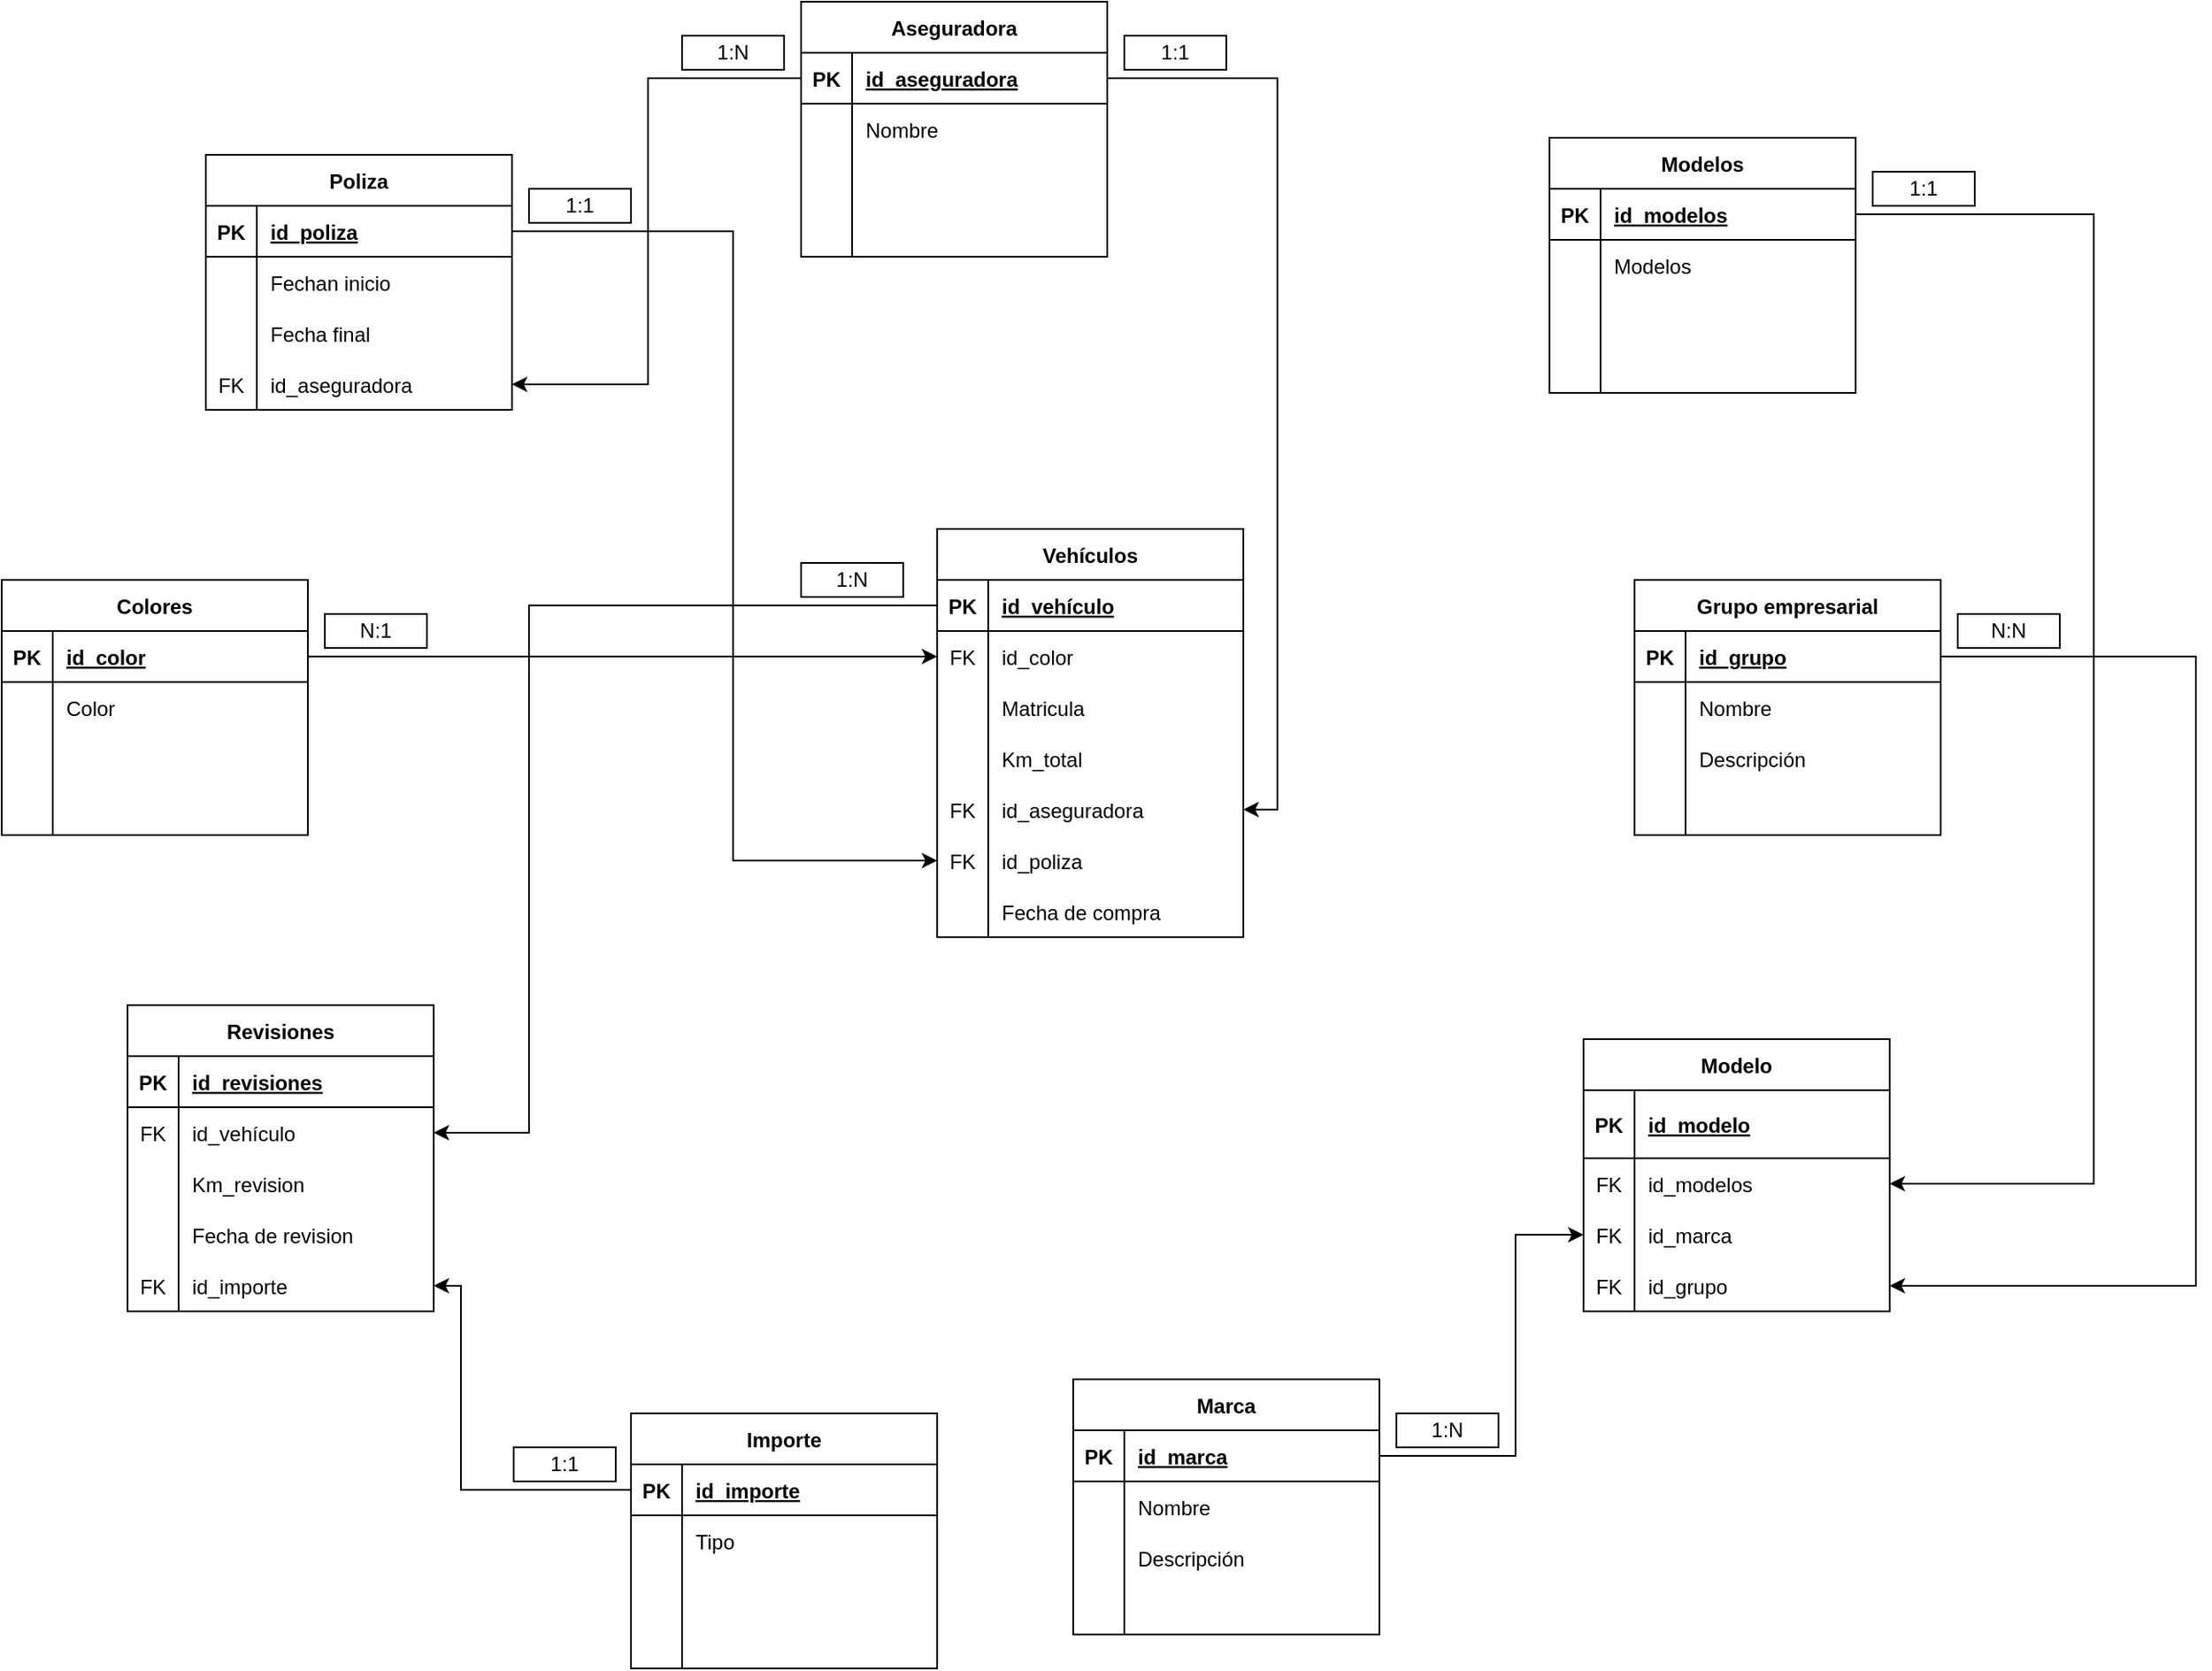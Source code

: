 <mxfile version="20.6.2" type="device"><diagram id="pvFM6loyVYQf36XHJkou" name="Page-1"><mxGraphModel dx="1043" dy="581" grid="1" gridSize="10" guides="1" tooltips="1" connect="1" arrows="1" fold="1" page="1" pageScale="1" pageWidth="827" pageHeight="1169" math="0" shadow="0"><root><mxCell id="0"/><mxCell id="1" parent="0"/><mxCell id="G6dSQcJ34hWbEvTVrX1_-17" value="Colores" style="shape=table;startSize=30;container=1;collapsible=1;childLayout=tableLayout;fixedRows=1;rowLines=0;fontStyle=1;align=center;resizeLast=1;swimlaneFillColor=none;fillColor=#FFFFFF;fillStyle=auto;" vertex="1" parent="1"><mxGeometry x="250" y="400" width="180" height="150" as="geometry"/></mxCell><mxCell id="G6dSQcJ34hWbEvTVrX1_-18" value="" style="shape=tableRow;horizontal=0;startSize=0;swimlaneHead=0;swimlaneBody=0;fillColor=none;collapsible=0;dropTarget=0;points=[[0,0.5],[1,0.5]];portConstraint=eastwest;top=0;left=0;right=0;bottom=1;" vertex="1" parent="G6dSQcJ34hWbEvTVrX1_-17"><mxGeometry y="30" width="180" height="30" as="geometry"/></mxCell><mxCell id="G6dSQcJ34hWbEvTVrX1_-19" value="PK" style="shape=partialRectangle;connectable=0;fillColor=none;top=0;left=0;bottom=0;right=0;fontStyle=1;overflow=hidden;dashed=1;" vertex="1" parent="G6dSQcJ34hWbEvTVrX1_-18"><mxGeometry width="30" height="30" as="geometry"><mxRectangle width="30" height="30" as="alternateBounds"/></mxGeometry></mxCell><mxCell id="G6dSQcJ34hWbEvTVrX1_-20" value="id_color" style="shape=partialRectangle;connectable=0;fillColor=none;top=0;left=0;bottom=0;right=0;align=left;spacingLeft=6;fontStyle=5;overflow=hidden;" vertex="1" parent="G6dSQcJ34hWbEvTVrX1_-18"><mxGeometry x="30" width="150" height="30" as="geometry"><mxRectangle width="150" height="30" as="alternateBounds"/></mxGeometry></mxCell><mxCell id="G6dSQcJ34hWbEvTVrX1_-21" value="" style="shape=tableRow;horizontal=0;startSize=0;swimlaneHead=0;swimlaneBody=0;fillColor=none;collapsible=0;dropTarget=0;points=[[0,0.5],[1,0.5]];portConstraint=eastwest;top=0;left=0;right=0;bottom=0;dashed=1;" vertex="1" parent="G6dSQcJ34hWbEvTVrX1_-17"><mxGeometry y="60" width="180" height="30" as="geometry"/></mxCell><mxCell id="G6dSQcJ34hWbEvTVrX1_-22" value="" style="shape=partialRectangle;connectable=0;fillColor=none;top=0;left=0;bottom=0;right=0;editable=1;overflow=hidden;dashed=1;" vertex="1" parent="G6dSQcJ34hWbEvTVrX1_-21"><mxGeometry width="30" height="30" as="geometry"><mxRectangle width="30" height="30" as="alternateBounds"/></mxGeometry></mxCell><mxCell id="G6dSQcJ34hWbEvTVrX1_-23" value="Color" style="shape=partialRectangle;connectable=0;fillColor=none;top=0;left=0;bottom=0;right=0;align=left;spacingLeft=6;overflow=hidden;" vertex="1" parent="G6dSQcJ34hWbEvTVrX1_-21"><mxGeometry x="30" width="150" height="30" as="geometry"><mxRectangle width="150" height="30" as="alternateBounds"/></mxGeometry></mxCell><mxCell id="G6dSQcJ34hWbEvTVrX1_-24" value="" style="shape=tableRow;horizontal=0;startSize=0;swimlaneHead=0;swimlaneBody=0;fillColor=none;collapsible=0;dropTarget=0;points=[[0,0.5],[1,0.5]];portConstraint=eastwest;top=0;left=0;right=0;bottom=0;dashed=1;" vertex="1" parent="G6dSQcJ34hWbEvTVrX1_-17"><mxGeometry y="90" width="180" height="30" as="geometry"/></mxCell><mxCell id="G6dSQcJ34hWbEvTVrX1_-25" value="" style="shape=partialRectangle;connectable=0;fillColor=none;top=0;left=0;bottom=0;right=0;editable=1;overflow=hidden;dashed=1;" vertex="1" parent="G6dSQcJ34hWbEvTVrX1_-24"><mxGeometry width="30" height="30" as="geometry"><mxRectangle width="30" height="30" as="alternateBounds"/></mxGeometry></mxCell><mxCell id="G6dSQcJ34hWbEvTVrX1_-26" value="" style="shape=partialRectangle;connectable=0;fillColor=none;top=0;left=0;bottom=0;right=0;align=left;spacingLeft=6;overflow=hidden;dashed=1;" vertex="1" parent="G6dSQcJ34hWbEvTVrX1_-24"><mxGeometry x="30" width="150" height="30" as="geometry"><mxRectangle width="150" height="30" as="alternateBounds"/></mxGeometry></mxCell><mxCell id="G6dSQcJ34hWbEvTVrX1_-27" value="" style="shape=tableRow;horizontal=0;startSize=0;swimlaneHead=0;swimlaneBody=0;fillColor=none;collapsible=0;dropTarget=0;points=[[0,0.5],[1,0.5]];portConstraint=eastwest;top=0;left=0;right=0;bottom=0;dashed=1;" vertex="1" parent="G6dSQcJ34hWbEvTVrX1_-17"><mxGeometry y="120" width="180" height="30" as="geometry"/></mxCell><mxCell id="G6dSQcJ34hWbEvTVrX1_-28" value="" style="shape=partialRectangle;connectable=0;fillColor=none;top=0;left=0;bottom=0;right=0;editable=1;overflow=hidden;dashed=1;" vertex="1" parent="G6dSQcJ34hWbEvTVrX1_-27"><mxGeometry width="30" height="30" as="geometry"><mxRectangle width="30" height="30" as="alternateBounds"/></mxGeometry></mxCell><mxCell id="G6dSQcJ34hWbEvTVrX1_-29" value="" style="shape=partialRectangle;connectable=0;fillColor=none;top=0;left=0;bottom=0;right=0;align=left;spacingLeft=6;overflow=hidden;dashed=1;" vertex="1" parent="G6dSQcJ34hWbEvTVrX1_-27"><mxGeometry x="30" width="150" height="30" as="geometry"><mxRectangle width="150" height="30" as="alternateBounds"/></mxGeometry></mxCell><mxCell id="G6dSQcJ34hWbEvTVrX1_-30" value="Aseguradora" style="shape=table;startSize=30;container=1;collapsible=1;childLayout=tableLayout;fixedRows=1;rowLines=0;fontStyle=1;align=center;resizeLast=1;swimlaneFillColor=none;fillColor=#FFFFFF;fillStyle=auto;" vertex="1" parent="1"><mxGeometry x="720" y="60" width="180" height="150" as="geometry"/></mxCell><mxCell id="G6dSQcJ34hWbEvTVrX1_-31" value="" style="shape=tableRow;horizontal=0;startSize=0;swimlaneHead=0;swimlaneBody=0;fillColor=none;collapsible=0;dropTarget=0;points=[[0,0.5],[1,0.5]];portConstraint=eastwest;top=0;left=0;right=0;bottom=1;" vertex="1" parent="G6dSQcJ34hWbEvTVrX1_-30"><mxGeometry y="30" width="180" height="30" as="geometry"/></mxCell><mxCell id="G6dSQcJ34hWbEvTVrX1_-32" value="PK" style="shape=partialRectangle;connectable=0;fillColor=none;top=0;left=0;bottom=0;right=0;fontStyle=1;overflow=hidden;dashed=1;" vertex="1" parent="G6dSQcJ34hWbEvTVrX1_-31"><mxGeometry width="30" height="30" as="geometry"><mxRectangle width="30" height="30" as="alternateBounds"/></mxGeometry></mxCell><mxCell id="G6dSQcJ34hWbEvTVrX1_-33" value="id_aseguradora" style="shape=partialRectangle;connectable=0;fillColor=none;top=0;left=0;bottom=0;right=0;align=left;spacingLeft=6;fontStyle=5;overflow=hidden;" vertex="1" parent="G6dSQcJ34hWbEvTVrX1_-31"><mxGeometry x="30" width="150" height="30" as="geometry"><mxRectangle width="150" height="30" as="alternateBounds"/></mxGeometry></mxCell><mxCell id="G6dSQcJ34hWbEvTVrX1_-34" value="" style="shape=tableRow;horizontal=0;startSize=0;swimlaneHead=0;swimlaneBody=0;fillColor=none;collapsible=0;dropTarget=0;points=[[0,0.5],[1,0.5]];portConstraint=eastwest;top=0;left=0;right=0;bottom=0;dashed=1;" vertex="1" parent="G6dSQcJ34hWbEvTVrX1_-30"><mxGeometry y="60" width="180" height="30" as="geometry"/></mxCell><mxCell id="G6dSQcJ34hWbEvTVrX1_-35" value="" style="shape=partialRectangle;connectable=0;fillColor=none;top=0;left=0;bottom=0;right=0;editable=1;overflow=hidden;dashed=1;" vertex="1" parent="G6dSQcJ34hWbEvTVrX1_-34"><mxGeometry width="30" height="30" as="geometry"><mxRectangle width="30" height="30" as="alternateBounds"/></mxGeometry></mxCell><mxCell id="G6dSQcJ34hWbEvTVrX1_-36" value="Nombre" style="shape=partialRectangle;connectable=0;fillColor=none;top=0;left=0;bottom=0;right=0;align=left;spacingLeft=6;overflow=hidden;" vertex="1" parent="G6dSQcJ34hWbEvTVrX1_-34"><mxGeometry x="30" width="150" height="30" as="geometry"><mxRectangle width="150" height="30" as="alternateBounds"/></mxGeometry></mxCell><mxCell id="G6dSQcJ34hWbEvTVrX1_-37" value="" style="shape=tableRow;horizontal=0;startSize=0;swimlaneHead=0;swimlaneBody=0;fillColor=none;collapsible=0;dropTarget=0;points=[[0,0.5],[1,0.5]];portConstraint=eastwest;top=0;left=0;right=0;bottom=0;dashed=1;" vertex="1" parent="G6dSQcJ34hWbEvTVrX1_-30"><mxGeometry y="90" width="180" height="30" as="geometry"/></mxCell><mxCell id="G6dSQcJ34hWbEvTVrX1_-38" value="" style="shape=partialRectangle;connectable=0;fillColor=none;top=0;left=0;bottom=0;right=0;editable=1;overflow=hidden;dashed=1;" vertex="1" parent="G6dSQcJ34hWbEvTVrX1_-37"><mxGeometry width="30" height="30" as="geometry"><mxRectangle width="30" height="30" as="alternateBounds"/></mxGeometry></mxCell><mxCell id="G6dSQcJ34hWbEvTVrX1_-39" value="" style="shape=partialRectangle;connectable=0;fillColor=none;top=0;left=0;bottom=0;right=0;align=left;spacingLeft=6;overflow=hidden;dashed=1;" vertex="1" parent="G6dSQcJ34hWbEvTVrX1_-37"><mxGeometry x="30" width="150" height="30" as="geometry"><mxRectangle width="150" height="30" as="alternateBounds"/></mxGeometry></mxCell><mxCell id="G6dSQcJ34hWbEvTVrX1_-40" value="" style="shape=tableRow;horizontal=0;startSize=0;swimlaneHead=0;swimlaneBody=0;fillColor=none;collapsible=0;dropTarget=0;points=[[0,0.5],[1,0.5]];portConstraint=eastwest;top=0;left=0;right=0;bottom=0;dashed=1;" vertex="1" parent="G6dSQcJ34hWbEvTVrX1_-30"><mxGeometry y="120" width="180" height="30" as="geometry"/></mxCell><mxCell id="G6dSQcJ34hWbEvTVrX1_-41" value="" style="shape=partialRectangle;connectable=0;fillColor=none;top=0;left=0;bottom=0;right=0;editable=1;overflow=hidden;dashed=1;" vertex="1" parent="G6dSQcJ34hWbEvTVrX1_-40"><mxGeometry width="30" height="30" as="geometry"><mxRectangle width="30" height="30" as="alternateBounds"/></mxGeometry></mxCell><mxCell id="G6dSQcJ34hWbEvTVrX1_-42" value="" style="shape=partialRectangle;connectable=0;fillColor=none;top=0;left=0;bottom=0;right=0;align=left;spacingLeft=6;overflow=hidden;dashed=1;" vertex="1" parent="G6dSQcJ34hWbEvTVrX1_-40"><mxGeometry x="30" width="150" height="30" as="geometry"><mxRectangle width="150" height="30" as="alternateBounds"/></mxGeometry></mxCell><mxCell id="G6dSQcJ34hWbEvTVrX1_-43" value="Modelos" style="shape=table;startSize=30;container=1;collapsible=1;childLayout=tableLayout;fixedRows=1;rowLines=0;fontStyle=1;align=center;resizeLast=1;swimlaneFillColor=none;fillColor=#FFFFFF;fillStyle=auto;" vertex="1" parent="1"><mxGeometry x="1160" y="140" width="180" height="150" as="geometry"/></mxCell><mxCell id="G6dSQcJ34hWbEvTVrX1_-44" value="" style="shape=tableRow;horizontal=0;startSize=0;swimlaneHead=0;swimlaneBody=0;fillColor=none;collapsible=0;dropTarget=0;points=[[0,0.5],[1,0.5]];portConstraint=eastwest;top=0;left=0;right=0;bottom=1;" vertex="1" parent="G6dSQcJ34hWbEvTVrX1_-43"><mxGeometry y="30" width="180" height="30" as="geometry"/></mxCell><mxCell id="G6dSQcJ34hWbEvTVrX1_-45" value="PK" style="shape=partialRectangle;connectable=0;fillColor=none;top=0;left=0;bottom=0;right=0;fontStyle=1;overflow=hidden;dashed=1;" vertex="1" parent="G6dSQcJ34hWbEvTVrX1_-44"><mxGeometry width="30" height="30" as="geometry"><mxRectangle width="30" height="30" as="alternateBounds"/></mxGeometry></mxCell><mxCell id="G6dSQcJ34hWbEvTVrX1_-46" value="id_modelos" style="shape=partialRectangle;connectable=0;fillColor=none;top=0;left=0;bottom=0;right=0;align=left;spacingLeft=6;fontStyle=5;overflow=hidden;" vertex="1" parent="G6dSQcJ34hWbEvTVrX1_-44"><mxGeometry x="30" width="150" height="30" as="geometry"><mxRectangle width="150" height="30" as="alternateBounds"/></mxGeometry></mxCell><mxCell id="G6dSQcJ34hWbEvTVrX1_-47" value="" style="shape=tableRow;horizontal=0;startSize=0;swimlaneHead=0;swimlaneBody=0;fillColor=none;collapsible=0;dropTarget=0;points=[[0,0.5],[1,0.5]];portConstraint=eastwest;top=0;left=0;right=0;bottom=0;dashed=1;" vertex="1" parent="G6dSQcJ34hWbEvTVrX1_-43"><mxGeometry y="60" width="180" height="30" as="geometry"/></mxCell><mxCell id="G6dSQcJ34hWbEvTVrX1_-48" value="" style="shape=partialRectangle;connectable=0;fillColor=none;top=0;left=0;bottom=0;right=0;editable=1;overflow=hidden;dashed=1;" vertex="1" parent="G6dSQcJ34hWbEvTVrX1_-47"><mxGeometry width="30" height="30" as="geometry"><mxRectangle width="30" height="30" as="alternateBounds"/></mxGeometry></mxCell><mxCell id="G6dSQcJ34hWbEvTVrX1_-49" value="Modelos" style="shape=partialRectangle;connectable=0;fillColor=none;top=0;left=0;bottom=0;right=0;align=left;spacingLeft=6;overflow=hidden;" vertex="1" parent="G6dSQcJ34hWbEvTVrX1_-47"><mxGeometry x="30" width="150" height="30" as="geometry"><mxRectangle width="150" height="30" as="alternateBounds"/></mxGeometry></mxCell><mxCell id="G6dSQcJ34hWbEvTVrX1_-50" value="" style="shape=tableRow;horizontal=0;startSize=0;swimlaneHead=0;swimlaneBody=0;fillColor=none;collapsible=0;dropTarget=0;points=[[0,0.5],[1,0.5]];portConstraint=eastwest;top=0;left=0;right=0;bottom=0;dashed=1;" vertex="1" parent="G6dSQcJ34hWbEvTVrX1_-43"><mxGeometry y="90" width="180" height="30" as="geometry"/></mxCell><mxCell id="G6dSQcJ34hWbEvTVrX1_-51" value="" style="shape=partialRectangle;connectable=0;fillColor=none;top=0;left=0;bottom=0;right=0;editable=1;overflow=hidden;dashed=1;" vertex="1" parent="G6dSQcJ34hWbEvTVrX1_-50"><mxGeometry width="30" height="30" as="geometry"><mxRectangle width="30" height="30" as="alternateBounds"/></mxGeometry></mxCell><mxCell id="G6dSQcJ34hWbEvTVrX1_-52" value="" style="shape=partialRectangle;connectable=0;fillColor=none;top=0;left=0;bottom=0;right=0;align=left;spacingLeft=6;overflow=hidden;dashed=1;" vertex="1" parent="G6dSQcJ34hWbEvTVrX1_-50"><mxGeometry x="30" width="150" height="30" as="geometry"><mxRectangle width="150" height="30" as="alternateBounds"/></mxGeometry></mxCell><mxCell id="G6dSQcJ34hWbEvTVrX1_-53" value="" style="shape=tableRow;horizontal=0;startSize=0;swimlaneHead=0;swimlaneBody=0;fillColor=none;collapsible=0;dropTarget=0;points=[[0,0.5],[1,0.5]];portConstraint=eastwest;top=0;left=0;right=0;bottom=0;dashed=1;" vertex="1" parent="G6dSQcJ34hWbEvTVrX1_-43"><mxGeometry y="120" width="180" height="30" as="geometry"/></mxCell><mxCell id="G6dSQcJ34hWbEvTVrX1_-54" value="" style="shape=partialRectangle;connectable=0;fillColor=none;top=0;left=0;bottom=0;right=0;editable=1;overflow=hidden;dashed=1;" vertex="1" parent="G6dSQcJ34hWbEvTVrX1_-53"><mxGeometry width="30" height="30" as="geometry"><mxRectangle width="30" height="30" as="alternateBounds"/></mxGeometry></mxCell><mxCell id="G6dSQcJ34hWbEvTVrX1_-55" value="" style="shape=partialRectangle;connectable=0;fillColor=none;top=0;left=0;bottom=0;right=0;align=left;spacingLeft=6;overflow=hidden;dashed=1;" vertex="1" parent="G6dSQcJ34hWbEvTVrX1_-53"><mxGeometry x="30" width="150" height="30" as="geometry"><mxRectangle width="150" height="30" as="alternateBounds"/></mxGeometry></mxCell><mxCell id="G6dSQcJ34hWbEvTVrX1_-56" value="Grupo empresarial" style="shape=table;startSize=30;container=1;collapsible=1;childLayout=tableLayout;fixedRows=1;rowLines=0;fontStyle=1;align=center;resizeLast=1;swimlaneFillColor=none;fillColor=#FFFFFF;fillStyle=auto;" vertex="1" parent="1"><mxGeometry x="1210" y="400" width="180" height="150" as="geometry"/></mxCell><mxCell id="G6dSQcJ34hWbEvTVrX1_-57" value="" style="shape=tableRow;horizontal=0;startSize=0;swimlaneHead=0;swimlaneBody=0;fillColor=none;collapsible=0;dropTarget=0;points=[[0,0.5],[1,0.5]];portConstraint=eastwest;top=0;left=0;right=0;bottom=1;" vertex="1" parent="G6dSQcJ34hWbEvTVrX1_-56"><mxGeometry y="30" width="180" height="30" as="geometry"/></mxCell><mxCell id="G6dSQcJ34hWbEvTVrX1_-58" value="PK" style="shape=partialRectangle;connectable=0;fillColor=none;top=0;left=0;bottom=0;right=0;fontStyle=1;overflow=hidden;dashed=1;" vertex="1" parent="G6dSQcJ34hWbEvTVrX1_-57"><mxGeometry width="30" height="30" as="geometry"><mxRectangle width="30" height="30" as="alternateBounds"/></mxGeometry></mxCell><mxCell id="G6dSQcJ34hWbEvTVrX1_-59" value="id_grupo" style="shape=partialRectangle;connectable=0;fillColor=none;top=0;left=0;bottom=0;right=0;align=left;spacingLeft=6;fontStyle=5;overflow=hidden;" vertex="1" parent="G6dSQcJ34hWbEvTVrX1_-57"><mxGeometry x="30" width="150" height="30" as="geometry"><mxRectangle width="150" height="30" as="alternateBounds"/></mxGeometry></mxCell><mxCell id="G6dSQcJ34hWbEvTVrX1_-60" value="" style="shape=tableRow;horizontal=0;startSize=0;swimlaneHead=0;swimlaneBody=0;fillColor=none;collapsible=0;dropTarget=0;points=[[0,0.5],[1,0.5]];portConstraint=eastwest;top=0;left=0;right=0;bottom=0;dashed=1;" vertex="1" parent="G6dSQcJ34hWbEvTVrX1_-56"><mxGeometry y="60" width="180" height="30" as="geometry"/></mxCell><mxCell id="G6dSQcJ34hWbEvTVrX1_-61" value="" style="shape=partialRectangle;connectable=0;fillColor=none;top=0;left=0;bottom=0;right=0;editable=1;overflow=hidden;dashed=1;" vertex="1" parent="G6dSQcJ34hWbEvTVrX1_-60"><mxGeometry width="30" height="30" as="geometry"><mxRectangle width="30" height="30" as="alternateBounds"/></mxGeometry></mxCell><mxCell id="G6dSQcJ34hWbEvTVrX1_-62" value="Nombre" style="shape=partialRectangle;connectable=0;fillColor=none;top=0;left=0;bottom=0;right=0;align=left;spacingLeft=6;overflow=hidden;" vertex="1" parent="G6dSQcJ34hWbEvTVrX1_-60"><mxGeometry x="30" width="150" height="30" as="geometry"><mxRectangle width="150" height="30" as="alternateBounds"/></mxGeometry></mxCell><mxCell id="G6dSQcJ34hWbEvTVrX1_-63" value="" style="shape=tableRow;horizontal=0;startSize=0;swimlaneHead=0;swimlaneBody=0;fillColor=none;collapsible=0;dropTarget=0;points=[[0,0.5],[1,0.5]];portConstraint=eastwest;top=0;left=0;right=0;bottom=0;dashed=1;" vertex="1" parent="G6dSQcJ34hWbEvTVrX1_-56"><mxGeometry y="90" width="180" height="30" as="geometry"/></mxCell><mxCell id="G6dSQcJ34hWbEvTVrX1_-64" value="" style="shape=partialRectangle;connectable=0;fillColor=none;top=0;left=0;bottom=0;right=0;editable=1;overflow=hidden;dashed=1;" vertex="1" parent="G6dSQcJ34hWbEvTVrX1_-63"><mxGeometry width="30" height="30" as="geometry"><mxRectangle width="30" height="30" as="alternateBounds"/></mxGeometry></mxCell><mxCell id="G6dSQcJ34hWbEvTVrX1_-65" value="Descripción" style="shape=partialRectangle;connectable=0;fillColor=none;top=0;left=0;bottom=0;right=0;align=left;spacingLeft=6;overflow=hidden;dashed=1;" vertex="1" parent="G6dSQcJ34hWbEvTVrX1_-63"><mxGeometry x="30" width="150" height="30" as="geometry"><mxRectangle width="150" height="30" as="alternateBounds"/></mxGeometry></mxCell><mxCell id="G6dSQcJ34hWbEvTVrX1_-66" value="" style="shape=tableRow;horizontal=0;startSize=0;swimlaneHead=0;swimlaneBody=0;fillColor=none;collapsible=0;dropTarget=0;points=[[0,0.5],[1,0.5]];portConstraint=eastwest;top=0;left=0;right=0;bottom=0;dashed=1;" vertex="1" parent="G6dSQcJ34hWbEvTVrX1_-56"><mxGeometry y="120" width="180" height="30" as="geometry"/></mxCell><mxCell id="G6dSQcJ34hWbEvTVrX1_-67" value="" style="shape=partialRectangle;connectable=0;fillColor=none;top=0;left=0;bottom=0;right=0;editable=1;overflow=hidden;dashed=1;" vertex="1" parent="G6dSQcJ34hWbEvTVrX1_-66"><mxGeometry width="30" height="30" as="geometry"><mxRectangle width="30" height="30" as="alternateBounds"/></mxGeometry></mxCell><mxCell id="G6dSQcJ34hWbEvTVrX1_-68" value="" style="shape=partialRectangle;connectable=0;fillColor=none;top=0;left=0;bottom=0;right=0;align=left;spacingLeft=6;overflow=hidden;dashed=1;" vertex="1" parent="G6dSQcJ34hWbEvTVrX1_-66"><mxGeometry x="30" width="150" height="30" as="geometry"><mxRectangle width="150" height="30" as="alternateBounds"/></mxGeometry></mxCell><mxCell id="G6dSQcJ34hWbEvTVrX1_-72" value="Marca" style="shape=table;startSize=30;container=1;collapsible=1;childLayout=tableLayout;fixedRows=1;rowLines=0;fontStyle=1;align=center;resizeLast=1;swimlaneFillColor=none;fillColor=#FFFFFF;fillStyle=auto;" vertex="1" parent="1"><mxGeometry x="880" y="870" width="180" height="150" as="geometry"/></mxCell><mxCell id="G6dSQcJ34hWbEvTVrX1_-73" value="" style="shape=tableRow;horizontal=0;startSize=0;swimlaneHead=0;swimlaneBody=0;fillColor=none;collapsible=0;dropTarget=0;points=[[0,0.5],[1,0.5]];portConstraint=eastwest;top=0;left=0;right=0;bottom=1;" vertex="1" parent="G6dSQcJ34hWbEvTVrX1_-72"><mxGeometry y="30" width="180" height="30" as="geometry"/></mxCell><mxCell id="G6dSQcJ34hWbEvTVrX1_-74" value="PK" style="shape=partialRectangle;connectable=0;fillColor=none;top=0;left=0;bottom=0;right=0;fontStyle=1;overflow=hidden;dashed=1;" vertex="1" parent="G6dSQcJ34hWbEvTVrX1_-73"><mxGeometry width="30" height="30" as="geometry"><mxRectangle width="30" height="30" as="alternateBounds"/></mxGeometry></mxCell><mxCell id="G6dSQcJ34hWbEvTVrX1_-75" value="id_marca" style="shape=partialRectangle;connectable=0;fillColor=none;top=0;left=0;bottom=0;right=0;align=left;spacingLeft=6;fontStyle=5;overflow=hidden;" vertex="1" parent="G6dSQcJ34hWbEvTVrX1_-73"><mxGeometry x="30" width="150" height="30" as="geometry"><mxRectangle width="150" height="30" as="alternateBounds"/></mxGeometry></mxCell><mxCell id="G6dSQcJ34hWbEvTVrX1_-76" value="" style="shape=tableRow;horizontal=0;startSize=0;swimlaneHead=0;swimlaneBody=0;fillColor=none;collapsible=0;dropTarget=0;points=[[0,0.5],[1,0.5]];portConstraint=eastwest;top=0;left=0;right=0;bottom=0;dashed=1;" vertex="1" parent="G6dSQcJ34hWbEvTVrX1_-72"><mxGeometry y="60" width="180" height="30" as="geometry"/></mxCell><mxCell id="G6dSQcJ34hWbEvTVrX1_-77" value="" style="shape=partialRectangle;connectable=0;fillColor=none;top=0;left=0;bottom=0;right=0;editable=1;overflow=hidden;dashed=1;" vertex="1" parent="G6dSQcJ34hWbEvTVrX1_-76"><mxGeometry width="30" height="30" as="geometry"><mxRectangle width="30" height="30" as="alternateBounds"/></mxGeometry></mxCell><mxCell id="G6dSQcJ34hWbEvTVrX1_-78" value="Nombre" style="shape=partialRectangle;connectable=0;fillColor=none;top=0;left=0;bottom=0;right=0;align=left;spacingLeft=6;overflow=hidden;" vertex="1" parent="G6dSQcJ34hWbEvTVrX1_-76"><mxGeometry x="30" width="150" height="30" as="geometry"><mxRectangle width="150" height="30" as="alternateBounds"/></mxGeometry></mxCell><mxCell id="G6dSQcJ34hWbEvTVrX1_-79" value="" style="shape=tableRow;horizontal=0;startSize=0;swimlaneHead=0;swimlaneBody=0;fillColor=none;collapsible=0;dropTarget=0;points=[[0,0.5],[1,0.5]];portConstraint=eastwest;top=0;left=0;right=0;bottom=0;dashed=1;" vertex="1" parent="G6dSQcJ34hWbEvTVrX1_-72"><mxGeometry y="90" width="180" height="30" as="geometry"/></mxCell><mxCell id="G6dSQcJ34hWbEvTVrX1_-80" value="" style="shape=partialRectangle;connectable=0;fillColor=none;top=0;left=0;bottom=0;right=0;editable=1;overflow=hidden;dashed=1;" vertex="1" parent="G6dSQcJ34hWbEvTVrX1_-79"><mxGeometry width="30" height="30" as="geometry"><mxRectangle width="30" height="30" as="alternateBounds"/></mxGeometry></mxCell><mxCell id="G6dSQcJ34hWbEvTVrX1_-81" value="Descripción" style="shape=partialRectangle;connectable=0;fillColor=none;top=0;left=0;bottom=0;right=0;align=left;spacingLeft=6;overflow=hidden;dashed=1;" vertex="1" parent="G6dSQcJ34hWbEvTVrX1_-79"><mxGeometry x="30" width="150" height="30" as="geometry"><mxRectangle width="150" height="30" as="alternateBounds"/></mxGeometry></mxCell><mxCell id="G6dSQcJ34hWbEvTVrX1_-82" value="" style="shape=tableRow;horizontal=0;startSize=0;swimlaneHead=0;swimlaneBody=0;fillColor=none;collapsible=0;dropTarget=0;points=[[0,0.5],[1,0.5]];portConstraint=eastwest;top=0;left=0;right=0;bottom=0;dashed=1;" vertex="1" parent="G6dSQcJ34hWbEvTVrX1_-72"><mxGeometry y="120" width="180" height="30" as="geometry"/></mxCell><mxCell id="G6dSQcJ34hWbEvTVrX1_-83" value="" style="shape=partialRectangle;connectable=0;fillColor=none;top=0;left=0;bottom=0;right=0;editable=1;overflow=hidden;dashed=1;" vertex="1" parent="G6dSQcJ34hWbEvTVrX1_-82"><mxGeometry width="30" height="30" as="geometry"><mxRectangle width="30" height="30" as="alternateBounds"/></mxGeometry></mxCell><mxCell id="G6dSQcJ34hWbEvTVrX1_-84" value="" style="shape=partialRectangle;connectable=0;fillColor=none;top=0;left=0;bottom=0;right=0;align=left;spacingLeft=6;overflow=hidden;dashed=1;" vertex="1" parent="G6dSQcJ34hWbEvTVrX1_-82"><mxGeometry x="30" width="150" height="30" as="geometry"><mxRectangle width="150" height="30" as="alternateBounds"/></mxGeometry></mxCell><mxCell id="G6dSQcJ34hWbEvTVrX1_-85" value="Modelo" style="shape=table;startSize=30;container=1;collapsible=1;childLayout=tableLayout;fixedRows=1;rowLines=0;fontStyle=1;align=center;resizeLast=1;swimlaneFillColor=none;fillColor=#FFFFFF;fillStyle=auto;" vertex="1" parent="1"><mxGeometry x="1180" y="670" width="180" height="160" as="geometry"/></mxCell><mxCell id="G6dSQcJ34hWbEvTVrX1_-86" value="" style="shape=tableRow;horizontal=0;startSize=0;swimlaneHead=0;swimlaneBody=0;fillColor=none;collapsible=0;dropTarget=0;points=[[0,0.5],[1,0.5]];portConstraint=eastwest;top=0;left=0;right=0;bottom=1;" vertex="1" parent="G6dSQcJ34hWbEvTVrX1_-85"><mxGeometry y="30" width="180" height="40" as="geometry"/></mxCell><mxCell id="G6dSQcJ34hWbEvTVrX1_-87" value="PK" style="shape=partialRectangle;connectable=0;fillColor=none;top=0;left=0;bottom=0;right=0;fontStyle=1;overflow=hidden;dashed=1;" vertex="1" parent="G6dSQcJ34hWbEvTVrX1_-86"><mxGeometry width="30" height="40" as="geometry"><mxRectangle width="30" height="40" as="alternateBounds"/></mxGeometry></mxCell><mxCell id="G6dSQcJ34hWbEvTVrX1_-88" value="id_modelo" style="shape=partialRectangle;connectable=0;fillColor=none;top=0;left=0;bottom=0;right=0;align=left;spacingLeft=6;fontStyle=5;overflow=hidden;" vertex="1" parent="G6dSQcJ34hWbEvTVrX1_-86"><mxGeometry x="30" width="150" height="40" as="geometry"><mxRectangle width="150" height="40" as="alternateBounds"/></mxGeometry></mxCell><mxCell id="G6dSQcJ34hWbEvTVrX1_-89" value="" style="shape=tableRow;horizontal=0;startSize=0;swimlaneHead=0;swimlaneBody=0;fillColor=none;collapsible=0;dropTarget=0;points=[[0,0.5],[1,0.5]];portConstraint=eastwest;top=0;left=0;right=0;bottom=0;dashed=1;" vertex="1" parent="G6dSQcJ34hWbEvTVrX1_-85"><mxGeometry y="70" width="180" height="30" as="geometry"/></mxCell><mxCell id="G6dSQcJ34hWbEvTVrX1_-90" value="FK" style="shape=partialRectangle;connectable=0;fillColor=none;top=0;left=0;bottom=0;right=0;editable=1;overflow=hidden;dashed=1;" vertex="1" parent="G6dSQcJ34hWbEvTVrX1_-89"><mxGeometry width="30" height="30" as="geometry"><mxRectangle width="30" height="30" as="alternateBounds"/></mxGeometry></mxCell><mxCell id="G6dSQcJ34hWbEvTVrX1_-91" value="id_modelos" style="shape=partialRectangle;connectable=0;fillColor=none;top=0;left=0;bottom=0;right=0;align=left;spacingLeft=6;overflow=hidden;" vertex="1" parent="G6dSQcJ34hWbEvTVrX1_-89"><mxGeometry x="30" width="150" height="30" as="geometry"><mxRectangle width="150" height="30" as="alternateBounds"/></mxGeometry></mxCell><mxCell id="G6dSQcJ34hWbEvTVrX1_-92" value="" style="shape=tableRow;horizontal=0;startSize=0;swimlaneHead=0;swimlaneBody=0;fillColor=none;collapsible=0;dropTarget=0;points=[[0,0.5],[1,0.5]];portConstraint=eastwest;top=0;left=0;right=0;bottom=0;dashed=1;" vertex="1" parent="G6dSQcJ34hWbEvTVrX1_-85"><mxGeometry y="100" width="180" height="30" as="geometry"/></mxCell><mxCell id="G6dSQcJ34hWbEvTVrX1_-93" value="FK" style="shape=partialRectangle;connectable=0;fillColor=none;top=0;left=0;bottom=0;right=0;editable=1;overflow=hidden;dashed=1;" vertex="1" parent="G6dSQcJ34hWbEvTVrX1_-92"><mxGeometry width="30" height="30" as="geometry"><mxRectangle width="30" height="30" as="alternateBounds"/></mxGeometry></mxCell><mxCell id="G6dSQcJ34hWbEvTVrX1_-94" value="id_marca" style="shape=partialRectangle;connectable=0;fillColor=none;top=0;left=0;bottom=0;right=0;align=left;spacingLeft=6;overflow=hidden;dashed=1;" vertex="1" parent="G6dSQcJ34hWbEvTVrX1_-92"><mxGeometry x="30" width="150" height="30" as="geometry"><mxRectangle width="150" height="30" as="alternateBounds"/></mxGeometry></mxCell><mxCell id="G6dSQcJ34hWbEvTVrX1_-95" value="" style="shape=tableRow;horizontal=0;startSize=0;swimlaneHead=0;swimlaneBody=0;fillColor=none;collapsible=0;dropTarget=0;points=[[0,0.5],[1,0.5]];portConstraint=eastwest;top=0;left=0;right=0;bottom=0;dashed=1;" vertex="1" parent="G6dSQcJ34hWbEvTVrX1_-85"><mxGeometry y="130" width="180" height="30" as="geometry"/></mxCell><mxCell id="G6dSQcJ34hWbEvTVrX1_-96" value="FK" style="shape=partialRectangle;connectable=0;fillColor=none;top=0;left=0;bottom=0;right=0;editable=1;overflow=hidden;dashed=1;" vertex="1" parent="G6dSQcJ34hWbEvTVrX1_-95"><mxGeometry width="30" height="30" as="geometry"><mxRectangle width="30" height="30" as="alternateBounds"/></mxGeometry></mxCell><mxCell id="G6dSQcJ34hWbEvTVrX1_-97" value="id_grupo" style="shape=partialRectangle;connectable=0;fillColor=none;top=0;left=0;bottom=0;right=0;align=left;spacingLeft=6;overflow=hidden;dashed=1;" vertex="1" parent="G6dSQcJ34hWbEvTVrX1_-95"><mxGeometry x="30" width="150" height="30" as="geometry"><mxRectangle width="150" height="30" as="alternateBounds"/></mxGeometry></mxCell><mxCell id="G6dSQcJ34hWbEvTVrX1_-98" value="Vehículos" style="shape=table;startSize=30;container=1;collapsible=1;childLayout=tableLayout;fixedRows=1;rowLines=0;fontStyle=1;align=center;resizeLast=1;swimlaneFillColor=none;fillColor=#FFFFFF;fillStyle=auto;" vertex="1" parent="1"><mxGeometry x="800" y="370" width="180" height="240" as="geometry"/></mxCell><mxCell id="G6dSQcJ34hWbEvTVrX1_-99" value="" style="shape=tableRow;horizontal=0;startSize=0;swimlaneHead=0;swimlaneBody=0;fillColor=none;collapsible=0;dropTarget=0;points=[[0,0.5],[1,0.5]];portConstraint=eastwest;top=0;left=0;right=0;bottom=1;" vertex="1" parent="G6dSQcJ34hWbEvTVrX1_-98"><mxGeometry y="30" width="180" height="30" as="geometry"/></mxCell><mxCell id="G6dSQcJ34hWbEvTVrX1_-100" value="PK" style="shape=partialRectangle;connectable=0;fillColor=none;top=0;left=0;bottom=0;right=0;fontStyle=1;overflow=hidden;dashed=1;" vertex="1" parent="G6dSQcJ34hWbEvTVrX1_-99"><mxGeometry width="30" height="30" as="geometry"><mxRectangle width="30" height="30" as="alternateBounds"/></mxGeometry></mxCell><mxCell id="G6dSQcJ34hWbEvTVrX1_-101" value="id_vehículo" style="shape=partialRectangle;connectable=0;fillColor=none;top=0;left=0;bottom=0;right=0;align=left;spacingLeft=6;fontStyle=5;overflow=hidden;" vertex="1" parent="G6dSQcJ34hWbEvTVrX1_-99"><mxGeometry x="30" width="150" height="30" as="geometry"><mxRectangle width="150" height="30" as="alternateBounds"/></mxGeometry></mxCell><mxCell id="G6dSQcJ34hWbEvTVrX1_-102" value="" style="shape=tableRow;horizontal=0;startSize=0;swimlaneHead=0;swimlaneBody=0;fillColor=none;collapsible=0;dropTarget=0;points=[[0,0.5],[1,0.5]];portConstraint=eastwest;top=0;left=0;right=0;bottom=0;dashed=1;" vertex="1" parent="G6dSQcJ34hWbEvTVrX1_-98"><mxGeometry y="60" width="180" height="30" as="geometry"/></mxCell><mxCell id="G6dSQcJ34hWbEvTVrX1_-103" value="FK" style="shape=partialRectangle;connectable=0;fillColor=none;top=0;left=0;bottom=0;right=0;editable=1;overflow=hidden;dashed=1;" vertex="1" parent="G6dSQcJ34hWbEvTVrX1_-102"><mxGeometry width="30" height="30" as="geometry"><mxRectangle width="30" height="30" as="alternateBounds"/></mxGeometry></mxCell><mxCell id="G6dSQcJ34hWbEvTVrX1_-104" value="id_color" style="shape=partialRectangle;connectable=0;fillColor=none;top=0;left=0;bottom=0;right=0;align=left;spacingLeft=6;overflow=hidden;" vertex="1" parent="G6dSQcJ34hWbEvTVrX1_-102"><mxGeometry x="30" width="150" height="30" as="geometry"><mxRectangle width="150" height="30" as="alternateBounds"/></mxGeometry></mxCell><mxCell id="G6dSQcJ34hWbEvTVrX1_-105" value="" style="shape=tableRow;horizontal=0;startSize=0;swimlaneHead=0;swimlaneBody=0;fillColor=none;collapsible=0;dropTarget=0;points=[[0,0.5],[1,0.5]];portConstraint=eastwest;top=0;left=0;right=0;bottom=0;dashed=1;" vertex="1" parent="G6dSQcJ34hWbEvTVrX1_-98"><mxGeometry y="90" width="180" height="30" as="geometry"/></mxCell><mxCell id="G6dSQcJ34hWbEvTVrX1_-106" value="" style="shape=partialRectangle;connectable=0;fillColor=none;top=0;left=0;bottom=0;right=0;editable=1;overflow=hidden;dashed=1;" vertex="1" parent="G6dSQcJ34hWbEvTVrX1_-105"><mxGeometry width="30" height="30" as="geometry"><mxRectangle width="30" height="30" as="alternateBounds"/></mxGeometry></mxCell><mxCell id="G6dSQcJ34hWbEvTVrX1_-107" value="Matricula" style="shape=partialRectangle;connectable=0;fillColor=none;top=0;left=0;bottom=0;right=0;align=left;spacingLeft=6;overflow=hidden;dashed=1;" vertex="1" parent="G6dSQcJ34hWbEvTVrX1_-105"><mxGeometry x="30" width="150" height="30" as="geometry"><mxRectangle width="150" height="30" as="alternateBounds"/></mxGeometry></mxCell><mxCell id="G6dSQcJ34hWbEvTVrX1_-108" value="" style="shape=tableRow;horizontal=0;startSize=0;swimlaneHead=0;swimlaneBody=0;fillColor=none;collapsible=0;dropTarget=0;points=[[0,0.5],[1,0.5]];portConstraint=eastwest;top=0;left=0;right=0;bottom=0;dashed=1;" vertex="1" parent="G6dSQcJ34hWbEvTVrX1_-98"><mxGeometry y="120" width="180" height="30" as="geometry"/></mxCell><mxCell id="G6dSQcJ34hWbEvTVrX1_-109" value="" style="shape=partialRectangle;connectable=0;fillColor=none;top=0;left=0;bottom=0;right=0;editable=1;overflow=hidden;dashed=1;" vertex="1" parent="G6dSQcJ34hWbEvTVrX1_-108"><mxGeometry width="30" height="30" as="geometry"><mxRectangle width="30" height="30" as="alternateBounds"/></mxGeometry></mxCell><mxCell id="G6dSQcJ34hWbEvTVrX1_-110" value="Km_total" style="shape=partialRectangle;connectable=0;fillColor=none;top=0;left=0;bottom=0;right=0;align=left;spacingLeft=6;overflow=hidden;dashed=1;" vertex="1" parent="G6dSQcJ34hWbEvTVrX1_-108"><mxGeometry x="30" width="150" height="30" as="geometry"><mxRectangle width="150" height="30" as="alternateBounds"/></mxGeometry></mxCell><mxCell id="G6dSQcJ34hWbEvTVrX1_-111" value="" style="shape=tableRow;horizontal=0;startSize=0;swimlaneHead=0;swimlaneBody=0;fillColor=none;collapsible=0;dropTarget=0;points=[[0,0.5],[1,0.5]];portConstraint=eastwest;top=0;left=0;right=0;bottom=0;dashed=1;" vertex="1" parent="G6dSQcJ34hWbEvTVrX1_-98"><mxGeometry y="150" width="180" height="30" as="geometry"/></mxCell><mxCell id="G6dSQcJ34hWbEvTVrX1_-112" value="FK" style="shape=partialRectangle;connectable=0;fillColor=none;top=0;left=0;bottom=0;right=0;editable=1;overflow=hidden;dashed=1;" vertex="1" parent="G6dSQcJ34hWbEvTVrX1_-111"><mxGeometry width="30" height="30" as="geometry"><mxRectangle width="30" height="30" as="alternateBounds"/></mxGeometry></mxCell><mxCell id="G6dSQcJ34hWbEvTVrX1_-113" value="id_aseguradora" style="shape=partialRectangle;connectable=0;fillColor=none;top=0;left=0;bottom=0;right=0;align=left;spacingLeft=6;overflow=hidden;dashed=1;" vertex="1" parent="G6dSQcJ34hWbEvTVrX1_-111"><mxGeometry x="30" width="150" height="30" as="geometry"><mxRectangle width="150" height="30" as="alternateBounds"/></mxGeometry></mxCell><mxCell id="G6dSQcJ34hWbEvTVrX1_-114" value="" style="shape=tableRow;horizontal=0;startSize=0;swimlaneHead=0;swimlaneBody=0;fillColor=none;collapsible=0;dropTarget=0;points=[[0,0.5],[1,0.5]];portConstraint=eastwest;top=0;left=0;right=0;bottom=0;dashed=1;" vertex="1" parent="G6dSQcJ34hWbEvTVrX1_-98"><mxGeometry y="180" width="180" height="30" as="geometry"/></mxCell><mxCell id="G6dSQcJ34hWbEvTVrX1_-115" value="FK" style="shape=partialRectangle;connectable=0;fillColor=none;top=0;left=0;bottom=0;right=0;editable=1;overflow=hidden;dashed=1;" vertex="1" parent="G6dSQcJ34hWbEvTVrX1_-114"><mxGeometry width="30" height="30" as="geometry"><mxRectangle width="30" height="30" as="alternateBounds"/></mxGeometry></mxCell><mxCell id="G6dSQcJ34hWbEvTVrX1_-116" value="id_poliza" style="shape=partialRectangle;connectable=0;fillColor=none;top=0;left=0;bottom=0;right=0;align=left;spacingLeft=6;overflow=hidden;dashed=1;" vertex="1" parent="G6dSQcJ34hWbEvTVrX1_-114"><mxGeometry x="30" width="150" height="30" as="geometry"><mxRectangle width="150" height="30" as="alternateBounds"/></mxGeometry></mxCell><mxCell id="G6dSQcJ34hWbEvTVrX1_-117" value="" style="shape=tableRow;horizontal=0;startSize=0;swimlaneHead=0;swimlaneBody=0;fillColor=none;collapsible=0;dropTarget=0;points=[[0,0.5],[1,0.5]];portConstraint=eastwest;top=0;left=0;right=0;bottom=0;dashed=1;" vertex="1" parent="G6dSQcJ34hWbEvTVrX1_-98"><mxGeometry y="210" width="180" height="30" as="geometry"/></mxCell><mxCell id="G6dSQcJ34hWbEvTVrX1_-118" value="" style="shape=partialRectangle;connectable=0;fillColor=none;top=0;left=0;bottom=0;right=0;editable=1;overflow=hidden;dashed=1;" vertex="1" parent="G6dSQcJ34hWbEvTVrX1_-117"><mxGeometry width="30" height="30" as="geometry"><mxRectangle width="30" height="30" as="alternateBounds"/></mxGeometry></mxCell><mxCell id="G6dSQcJ34hWbEvTVrX1_-119" value="Fecha de compra" style="shape=partialRectangle;connectable=0;fillColor=none;top=0;left=0;bottom=0;right=0;align=left;spacingLeft=6;overflow=hidden;dashed=1;" vertex="1" parent="G6dSQcJ34hWbEvTVrX1_-117"><mxGeometry x="30" width="150" height="30" as="geometry"><mxRectangle width="150" height="30" as="alternateBounds"/></mxGeometry></mxCell><mxCell id="G6dSQcJ34hWbEvTVrX1_-120" value="Importe" style="shape=table;startSize=30;container=1;collapsible=1;childLayout=tableLayout;fixedRows=1;rowLines=0;fontStyle=1;align=center;resizeLast=1;swimlaneFillColor=none;fillColor=#FFFFFF;fillStyle=auto;" vertex="1" parent="1"><mxGeometry x="620" y="890" width="180" height="150" as="geometry"/></mxCell><mxCell id="G6dSQcJ34hWbEvTVrX1_-121" value="" style="shape=tableRow;horizontal=0;startSize=0;swimlaneHead=0;swimlaneBody=0;fillColor=none;collapsible=0;dropTarget=0;points=[[0,0.5],[1,0.5]];portConstraint=eastwest;top=0;left=0;right=0;bottom=1;" vertex="1" parent="G6dSQcJ34hWbEvTVrX1_-120"><mxGeometry y="30" width="180" height="30" as="geometry"/></mxCell><mxCell id="G6dSQcJ34hWbEvTVrX1_-122" value="PK" style="shape=partialRectangle;connectable=0;fillColor=none;top=0;left=0;bottom=0;right=0;fontStyle=1;overflow=hidden;dashed=1;" vertex="1" parent="G6dSQcJ34hWbEvTVrX1_-121"><mxGeometry width="30" height="30" as="geometry"><mxRectangle width="30" height="30" as="alternateBounds"/></mxGeometry></mxCell><mxCell id="G6dSQcJ34hWbEvTVrX1_-123" value="id_importe" style="shape=partialRectangle;connectable=0;fillColor=none;top=0;left=0;bottom=0;right=0;align=left;spacingLeft=6;fontStyle=5;overflow=hidden;" vertex="1" parent="G6dSQcJ34hWbEvTVrX1_-121"><mxGeometry x="30" width="150" height="30" as="geometry"><mxRectangle width="150" height="30" as="alternateBounds"/></mxGeometry></mxCell><mxCell id="G6dSQcJ34hWbEvTVrX1_-124" value="" style="shape=tableRow;horizontal=0;startSize=0;swimlaneHead=0;swimlaneBody=0;fillColor=none;collapsible=0;dropTarget=0;points=[[0,0.5],[1,0.5]];portConstraint=eastwest;top=0;left=0;right=0;bottom=0;dashed=1;" vertex="1" parent="G6dSQcJ34hWbEvTVrX1_-120"><mxGeometry y="60" width="180" height="30" as="geometry"/></mxCell><mxCell id="G6dSQcJ34hWbEvTVrX1_-125" value="" style="shape=partialRectangle;connectable=0;fillColor=none;top=0;left=0;bottom=0;right=0;editable=1;overflow=hidden;dashed=1;" vertex="1" parent="G6dSQcJ34hWbEvTVrX1_-124"><mxGeometry width="30" height="30" as="geometry"><mxRectangle width="30" height="30" as="alternateBounds"/></mxGeometry></mxCell><mxCell id="G6dSQcJ34hWbEvTVrX1_-126" value="Tipo" style="shape=partialRectangle;connectable=0;fillColor=none;top=0;left=0;bottom=0;right=0;align=left;spacingLeft=6;overflow=hidden;" vertex="1" parent="G6dSQcJ34hWbEvTVrX1_-124"><mxGeometry x="30" width="150" height="30" as="geometry"><mxRectangle width="150" height="30" as="alternateBounds"/></mxGeometry></mxCell><mxCell id="G6dSQcJ34hWbEvTVrX1_-127" value="" style="shape=tableRow;horizontal=0;startSize=0;swimlaneHead=0;swimlaneBody=0;fillColor=none;collapsible=0;dropTarget=0;points=[[0,0.5],[1,0.5]];portConstraint=eastwest;top=0;left=0;right=0;bottom=0;dashed=1;" vertex="1" parent="G6dSQcJ34hWbEvTVrX1_-120"><mxGeometry y="90" width="180" height="30" as="geometry"/></mxCell><mxCell id="G6dSQcJ34hWbEvTVrX1_-128" value="" style="shape=partialRectangle;connectable=0;fillColor=none;top=0;left=0;bottom=0;right=0;editable=1;overflow=hidden;dashed=1;" vertex="1" parent="G6dSQcJ34hWbEvTVrX1_-127"><mxGeometry width="30" height="30" as="geometry"><mxRectangle width="30" height="30" as="alternateBounds"/></mxGeometry></mxCell><mxCell id="G6dSQcJ34hWbEvTVrX1_-129" value="" style="shape=partialRectangle;connectable=0;fillColor=none;top=0;left=0;bottom=0;right=0;align=left;spacingLeft=6;overflow=hidden;dashed=1;" vertex="1" parent="G6dSQcJ34hWbEvTVrX1_-127"><mxGeometry x="30" width="150" height="30" as="geometry"><mxRectangle width="150" height="30" as="alternateBounds"/></mxGeometry></mxCell><mxCell id="G6dSQcJ34hWbEvTVrX1_-130" value="" style="shape=tableRow;horizontal=0;startSize=0;swimlaneHead=0;swimlaneBody=0;fillColor=none;collapsible=0;dropTarget=0;points=[[0,0.5],[1,0.5]];portConstraint=eastwest;top=0;left=0;right=0;bottom=0;dashed=1;" vertex="1" parent="G6dSQcJ34hWbEvTVrX1_-120"><mxGeometry y="120" width="180" height="30" as="geometry"/></mxCell><mxCell id="G6dSQcJ34hWbEvTVrX1_-131" value="" style="shape=partialRectangle;connectable=0;fillColor=none;top=0;left=0;bottom=0;right=0;editable=1;overflow=hidden;dashed=1;" vertex="1" parent="G6dSQcJ34hWbEvTVrX1_-130"><mxGeometry width="30" height="30" as="geometry"><mxRectangle width="30" height="30" as="alternateBounds"/></mxGeometry></mxCell><mxCell id="G6dSQcJ34hWbEvTVrX1_-132" value="" style="shape=partialRectangle;connectable=0;fillColor=none;top=0;left=0;bottom=0;right=0;align=left;spacingLeft=6;overflow=hidden;dashed=1;" vertex="1" parent="G6dSQcJ34hWbEvTVrX1_-130"><mxGeometry x="30" width="150" height="30" as="geometry"><mxRectangle width="150" height="30" as="alternateBounds"/></mxGeometry></mxCell><mxCell id="G6dSQcJ34hWbEvTVrX1_-133" value="Revisiones" style="shape=table;startSize=30;container=1;collapsible=1;childLayout=tableLayout;fixedRows=1;rowLines=0;fontStyle=1;align=center;resizeLast=1;swimlaneFillColor=none;fillColor=#FFFFFF;fillStyle=auto;" vertex="1" parent="1"><mxGeometry x="324" y="650" width="180" height="180" as="geometry"/></mxCell><mxCell id="G6dSQcJ34hWbEvTVrX1_-134" value="" style="shape=tableRow;horizontal=0;startSize=0;swimlaneHead=0;swimlaneBody=0;fillColor=none;collapsible=0;dropTarget=0;points=[[0,0.5],[1,0.5]];portConstraint=eastwest;top=0;left=0;right=0;bottom=1;" vertex="1" parent="G6dSQcJ34hWbEvTVrX1_-133"><mxGeometry y="30" width="180" height="30" as="geometry"/></mxCell><mxCell id="G6dSQcJ34hWbEvTVrX1_-135" value="PK" style="shape=partialRectangle;connectable=0;fillColor=none;top=0;left=0;bottom=0;right=0;fontStyle=1;overflow=hidden;dashed=1;" vertex="1" parent="G6dSQcJ34hWbEvTVrX1_-134"><mxGeometry width="30" height="30" as="geometry"><mxRectangle width="30" height="30" as="alternateBounds"/></mxGeometry></mxCell><mxCell id="G6dSQcJ34hWbEvTVrX1_-136" value="id_revisiones" style="shape=partialRectangle;connectable=0;fillColor=none;top=0;left=0;bottom=0;right=0;align=left;spacingLeft=6;fontStyle=5;overflow=hidden;" vertex="1" parent="G6dSQcJ34hWbEvTVrX1_-134"><mxGeometry x="30" width="150" height="30" as="geometry"><mxRectangle width="150" height="30" as="alternateBounds"/></mxGeometry></mxCell><mxCell id="G6dSQcJ34hWbEvTVrX1_-137" value="" style="shape=tableRow;horizontal=0;startSize=0;swimlaneHead=0;swimlaneBody=0;fillColor=none;collapsible=0;dropTarget=0;points=[[0,0.5],[1,0.5]];portConstraint=eastwest;top=0;left=0;right=0;bottom=0;dashed=1;" vertex="1" parent="G6dSQcJ34hWbEvTVrX1_-133"><mxGeometry y="60" width="180" height="30" as="geometry"/></mxCell><mxCell id="G6dSQcJ34hWbEvTVrX1_-138" value="FK" style="shape=partialRectangle;connectable=0;fillColor=none;top=0;left=0;bottom=0;right=0;editable=1;overflow=hidden;dashed=1;" vertex="1" parent="G6dSQcJ34hWbEvTVrX1_-137"><mxGeometry width="30" height="30" as="geometry"><mxRectangle width="30" height="30" as="alternateBounds"/></mxGeometry></mxCell><mxCell id="G6dSQcJ34hWbEvTVrX1_-139" value="id_vehículo" style="shape=partialRectangle;connectable=0;fillColor=none;top=0;left=0;bottom=0;right=0;align=left;spacingLeft=6;overflow=hidden;" vertex="1" parent="G6dSQcJ34hWbEvTVrX1_-137"><mxGeometry x="30" width="150" height="30" as="geometry"><mxRectangle width="150" height="30" as="alternateBounds"/></mxGeometry></mxCell><mxCell id="G6dSQcJ34hWbEvTVrX1_-140" value="" style="shape=tableRow;horizontal=0;startSize=0;swimlaneHead=0;swimlaneBody=0;fillColor=none;collapsible=0;dropTarget=0;points=[[0,0.5],[1,0.5]];portConstraint=eastwest;top=0;left=0;right=0;bottom=0;dashed=1;" vertex="1" parent="G6dSQcJ34hWbEvTVrX1_-133"><mxGeometry y="90" width="180" height="30" as="geometry"/></mxCell><mxCell id="G6dSQcJ34hWbEvTVrX1_-141" value="" style="shape=partialRectangle;connectable=0;fillColor=none;top=0;left=0;bottom=0;right=0;editable=1;overflow=hidden;dashed=1;" vertex="1" parent="G6dSQcJ34hWbEvTVrX1_-140"><mxGeometry width="30" height="30" as="geometry"><mxRectangle width="30" height="30" as="alternateBounds"/></mxGeometry></mxCell><mxCell id="G6dSQcJ34hWbEvTVrX1_-142" value="Km_revision" style="shape=partialRectangle;connectable=0;fillColor=none;top=0;left=0;bottom=0;right=0;align=left;spacingLeft=6;overflow=hidden;dashed=1;" vertex="1" parent="G6dSQcJ34hWbEvTVrX1_-140"><mxGeometry x="30" width="150" height="30" as="geometry"><mxRectangle width="150" height="30" as="alternateBounds"/></mxGeometry></mxCell><mxCell id="G6dSQcJ34hWbEvTVrX1_-143" value="" style="shape=tableRow;horizontal=0;startSize=0;swimlaneHead=0;swimlaneBody=0;fillColor=none;collapsible=0;dropTarget=0;points=[[0,0.5],[1,0.5]];portConstraint=eastwest;top=0;left=0;right=0;bottom=0;dashed=1;" vertex="1" parent="G6dSQcJ34hWbEvTVrX1_-133"><mxGeometry y="120" width="180" height="30" as="geometry"/></mxCell><mxCell id="G6dSQcJ34hWbEvTVrX1_-144" value="" style="shape=partialRectangle;connectable=0;fillColor=none;top=0;left=0;bottom=0;right=0;editable=1;overflow=hidden;dashed=1;" vertex="1" parent="G6dSQcJ34hWbEvTVrX1_-143"><mxGeometry width="30" height="30" as="geometry"><mxRectangle width="30" height="30" as="alternateBounds"/></mxGeometry></mxCell><mxCell id="G6dSQcJ34hWbEvTVrX1_-145" value="Fecha de revision" style="shape=partialRectangle;connectable=0;fillColor=none;top=0;left=0;bottom=0;right=0;align=left;spacingLeft=6;overflow=hidden;dashed=1;" vertex="1" parent="G6dSQcJ34hWbEvTVrX1_-143"><mxGeometry x="30" width="150" height="30" as="geometry"><mxRectangle width="150" height="30" as="alternateBounds"/></mxGeometry></mxCell><mxCell id="G6dSQcJ34hWbEvTVrX1_-146" value="" style="shape=tableRow;horizontal=0;startSize=0;swimlaneHead=0;swimlaneBody=0;fillColor=none;collapsible=0;dropTarget=0;points=[[0,0.5],[1,0.5]];portConstraint=eastwest;top=0;left=0;right=0;bottom=0;dashed=1;" vertex="1" parent="G6dSQcJ34hWbEvTVrX1_-133"><mxGeometry y="150" width="180" height="30" as="geometry"/></mxCell><mxCell id="G6dSQcJ34hWbEvTVrX1_-147" value="FK" style="shape=partialRectangle;connectable=0;fillColor=none;top=0;left=0;bottom=0;right=0;editable=1;overflow=hidden;dashed=1;" vertex="1" parent="G6dSQcJ34hWbEvTVrX1_-146"><mxGeometry width="30" height="30" as="geometry"><mxRectangle width="30" height="30" as="alternateBounds"/></mxGeometry></mxCell><mxCell id="G6dSQcJ34hWbEvTVrX1_-148" value="id_importe" style="shape=partialRectangle;connectable=0;fillColor=none;top=0;left=0;bottom=0;right=0;align=left;spacingLeft=6;overflow=hidden;dashed=1;" vertex="1" parent="G6dSQcJ34hWbEvTVrX1_-146"><mxGeometry x="30" width="150" height="30" as="geometry"><mxRectangle width="150" height="30" as="alternateBounds"/></mxGeometry></mxCell><mxCell id="G6dSQcJ34hWbEvTVrX1_-149" value="Poliza" style="shape=table;startSize=30;container=1;collapsible=1;childLayout=tableLayout;fixedRows=1;rowLines=0;fontStyle=1;align=center;resizeLast=1;swimlaneFillColor=none;fillColor=#FFFFFF;fillStyle=auto;" vertex="1" parent="1"><mxGeometry x="370" y="150" width="180" height="150" as="geometry"/></mxCell><mxCell id="G6dSQcJ34hWbEvTVrX1_-150" value="" style="shape=tableRow;horizontal=0;startSize=0;swimlaneHead=0;swimlaneBody=0;fillColor=none;collapsible=0;dropTarget=0;points=[[0,0.5],[1,0.5]];portConstraint=eastwest;top=0;left=0;right=0;bottom=1;" vertex="1" parent="G6dSQcJ34hWbEvTVrX1_-149"><mxGeometry y="30" width="180" height="30" as="geometry"/></mxCell><mxCell id="G6dSQcJ34hWbEvTVrX1_-151" value="PK" style="shape=partialRectangle;connectable=0;fillColor=none;top=0;left=0;bottom=0;right=0;fontStyle=1;overflow=hidden;dashed=1;" vertex="1" parent="G6dSQcJ34hWbEvTVrX1_-150"><mxGeometry width="30" height="30" as="geometry"><mxRectangle width="30" height="30" as="alternateBounds"/></mxGeometry></mxCell><mxCell id="G6dSQcJ34hWbEvTVrX1_-152" value="id_poliza" style="shape=partialRectangle;connectable=0;fillColor=none;top=0;left=0;bottom=0;right=0;align=left;spacingLeft=6;fontStyle=5;overflow=hidden;" vertex="1" parent="G6dSQcJ34hWbEvTVrX1_-150"><mxGeometry x="30" width="150" height="30" as="geometry"><mxRectangle width="150" height="30" as="alternateBounds"/></mxGeometry></mxCell><mxCell id="G6dSQcJ34hWbEvTVrX1_-153" value="" style="shape=tableRow;horizontal=0;startSize=0;swimlaneHead=0;swimlaneBody=0;fillColor=none;collapsible=0;dropTarget=0;points=[[0,0.5],[1,0.5]];portConstraint=eastwest;top=0;left=0;right=0;bottom=0;dashed=1;" vertex="1" parent="G6dSQcJ34hWbEvTVrX1_-149"><mxGeometry y="60" width="180" height="30" as="geometry"/></mxCell><mxCell id="G6dSQcJ34hWbEvTVrX1_-154" value="" style="shape=partialRectangle;connectable=0;fillColor=none;top=0;left=0;bottom=0;right=0;editable=1;overflow=hidden;dashed=1;" vertex="1" parent="G6dSQcJ34hWbEvTVrX1_-153"><mxGeometry width="30" height="30" as="geometry"><mxRectangle width="30" height="30" as="alternateBounds"/></mxGeometry></mxCell><mxCell id="G6dSQcJ34hWbEvTVrX1_-155" value="Fechan inicio" style="shape=partialRectangle;connectable=0;fillColor=none;top=0;left=0;bottom=0;right=0;align=left;spacingLeft=6;overflow=hidden;" vertex="1" parent="G6dSQcJ34hWbEvTVrX1_-153"><mxGeometry x="30" width="150" height="30" as="geometry"><mxRectangle width="150" height="30" as="alternateBounds"/></mxGeometry></mxCell><mxCell id="G6dSQcJ34hWbEvTVrX1_-156" value="" style="shape=tableRow;horizontal=0;startSize=0;swimlaneHead=0;swimlaneBody=0;fillColor=none;collapsible=0;dropTarget=0;points=[[0,0.5],[1,0.5]];portConstraint=eastwest;top=0;left=0;right=0;bottom=0;dashed=1;" vertex="1" parent="G6dSQcJ34hWbEvTVrX1_-149"><mxGeometry y="90" width="180" height="30" as="geometry"/></mxCell><mxCell id="G6dSQcJ34hWbEvTVrX1_-157" value="" style="shape=partialRectangle;connectable=0;fillColor=none;top=0;left=0;bottom=0;right=0;editable=1;overflow=hidden;dashed=1;" vertex="1" parent="G6dSQcJ34hWbEvTVrX1_-156"><mxGeometry width="30" height="30" as="geometry"><mxRectangle width="30" height="30" as="alternateBounds"/></mxGeometry></mxCell><mxCell id="G6dSQcJ34hWbEvTVrX1_-158" value="Fecha final" style="shape=partialRectangle;connectable=0;fillColor=none;top=0;left=0;bottom=0;right=0;align=left;spacingLeft=6;overflow=hidden;dashed=1;" vertex="1" parent="G6dSQcJ34hWbEvTVrX1_-156"><mxGeometry x="30" width="150" height="30" as="geometry"><mxRectangle width="150" height="30" as="alternateBounds"/></mxGeometry></mxCell><mxCell id="G6dSQcJ34hWbEvTVrX1_-159" value="" style="shape=tableRow;horizontal=0;startSize=0;swimlaneHead=0;swimlaneBody=0;fillColor=none;collapsible=0;dropTarget=0;points=[[0,0.5],[1,0.5]];portConstraint=eastwest;top=0;left=0;right=0;bottom=0;dashed=1;" vertex="1" parent="G6dSQcJ34hWbEvTVrX1_-149"><mxGeometry y="120" width="180" height="30" as="geometry"/></mxCell><mxCell id="G6dSQcJ34hWbEvTVrX1_-160" value="FK" style="shape=partialRectangle;connectable=0;fillColor=none;top=0;left=0;bottom=0;right=0;editable=1;overflow=hidden;dashed=1;" vertex="1" parent="G6dSQcJ34hWbEvTVrX1_-159"><mxGeometry width="30" height="30" as="geometry"><mxRectangle width="30" height="30" as="alternateBounds"/></mxGeometry></mxCell><mxCell id="G6dSQcJ34hWbEvTVrX1_-161" value="id_aseguradora" style="shape=partialRectangle;connectable=0;fillColor=none;top=0;left=0;bottom=0;right=0;align=left;spacingLeft=6;overflow=hidden;dashed=1;" vertex="1" parent="G6dSQcJ34hWbEvTVrX1_-159"><mxGeometry x="30" width="150" height="30" as="geometry"><mxRectangle width="150" height="30" as="alternateBounds"/></mxGeometry></mxCell><mxCell id="G6dSQcJ34hWbEvTVrX1_-211" style="edgeStyle=orthogonalEdgeStyle;rounded=0;orthogonalLoop=1;jettySize=auto;html=1;entryX=1;entryY=0.5;entryDx=0;entryDy=0;" edge="1" parent="1" source="G6dSQcJ34hWbEvTVrX1_-31" target="G6dSQcJ34hWbEvTVrX1_-111"><mxGeometry relative="1" as="geometry"/></mxCell><mxCell id="G6dSQcJ34hWbEvTVrX1_-212" style="edgeStyle=orthogonalEdgeStyle;rounded=0;orthogonalLoop=1;jettySize=auto;html=1;entryX=1;entryY=0.5;entryDx=0;entryDy=0;" edge="1" parent="1" source="G6dSQcJ34hWbEvTVrX1_-31" target="G6dSQcJ34hWbEvTVrX1_-159"><mxGeometry relative="1" as="geometry"><Array as="points"><mxPoint x="630" y="105"/><mxPoint x="630" y="285"/></Array></mxGeometry></mxCell><mxCell id="G6dSQcJ34hWbEvTVrX1_-213" style="edgeStyle=orthogonalEdgeStyle;rounded=0;orthogonalLoop=1;jettySize=auto;html=1;entryX=0;entryY=0.5;entryDx=0;entryDy=0;" edge="1" parent="1" source="G6dSQcJ34hWbEvTVrX1_-150" target="G6dSQcJ34hWbEvTVrX1_-114"><mxGeometry relative="1" as="geometry"><Array as="points"><mxPoint x="680" y="195"/><mxPoint x="680" y="565"/></Array></mxGeometry></mxCell><mxCell id="G6dSQcJ34hWbEvTVrX1_-215" style="edgeStyle=orthogonalEdgeStyle;rounded=0;orthogonalLoop=1;jettySize=auto;html=1;entryX=1;entryY=0.5;entryDx=0;entryDy=0;" edge="1" parent="1" source="G6dSQcJ34hWbEvTVrX1_-99" target="G6dSQcJ34hWbEvTVrX1_-137"><mxGeometry relative="1" as="geometry"><Array as="points"><mxPoint x="560" y="415"/><mxPoint x="560" y="725"/></Array></mxGeometry></mxCell><mxCell id="G6dSQcJ34hWbEvTVrX1_-216" style="edgeStyle=orthogonalEdgeStyle;rounded=0;orthogonalLoop=1;jettySize=auto;html=1;entryX=1;entryY=0.5;entryDx=0;entryDy=0;" edge="1" parent="1" source="G6dSQcJ34hWbEvTVrX1_-121" target="G6dSQcJ34hWbEvTVrX1_-146"><mxGeometry relative="1" as="geometry"><Array as="points"><mxPoint x="520" y="935"/><mxPoint x="520" y="815"/></Array></mxGeometry></mxCell><mxCell id="G6dSQcJ34hWbEvTVrX1_-217" style="edgeStyle=orthogonalEdgeStyle;rounded=0;orthogonalLoop=1;jettySize=auto;html=1;entryX=0;entryY=0.5;entryDx=0;entryDy=0;" edge="1" parent="1" source="G6dSQcJ34hWbEvTVrX1_-73" target="G6dSQcJ34hWbEvTVrX1_-92"><mxGeometry relative="1" as="geometry"><Array as="points"><mxPoint x="1140" y="915"/><mxPoint x="1140" y="785"/></Array></mxGeometry></mxCell><mxCell id="G6dSQcJ34hWbEvTVrX1_-218" style="edgeStyle=orthogonalEdgeStyle;rounded=0;orthogonalLoop=1;jettySize=auto;html=1;" edge="1" parent="1" source="G6dSQcJ34hWbEvTVrX1_-18" target="G6dSQcJ34hWbEvTVrX1_-102"><mxGeometry relative="1" as="geometry"/></mxCell><mxCell id="G6dSQcJ34hWbEvTVrX1_-219" style="edgeStyle=orthogonalEdgeStyle;rounded=0;orthogonalLoop=1;jettySize=auto;html=1;" edge="1" parent="1" source="G6dSQcJ34hWbEvTVrX1_-44" target="G6dSQcJ34hWbEvTVrX1_-89"><mxGeometry relative="1" as="geometry"><Array as="points"><mxPoint x="1480" y="185"/><mxPoint x="1480" y="755"/></Array></mxGeometry></mxCell><mxCell id="G6dSQcJ34hWbEvTVrX1_-220" style="edgeStyle=orthogonalEdgeStyle;rounded=0;orthogonalLoop=1;jettySize=auto;html=1;entryX=1;entryY=0.5;entryDx=0;entryDy=0;" edge="1" parent="1" source="G6dSQcJ34hWbEvTVrX1_-57" target="G6dSQcJ34hWbEvTVrX1_-95"><mxGeometry relative="1" as="geometry"><Array as="points"><mxPoint x="1540" y="445"/><mxPoint x="1540" y="815"/></Array></mxGeometry></mxCell><mxCell id="G6dSQcJ34hWbEvTVrX1_-221" value="N:1" style="whiteSpace=wrap;html=1;align=center;fillStyle=auto;fillColor=#FFFFFF;" vertex="1" parent="1"><mxGeometry x="440" y="420" width="60" height="20" as="geometry"/></mxCell><mxCell id="G6dSQcJ34hWbEvTVrX1_-222" value="1:1" style="whiteSpace=wrap;html=1;align=center;fillStyle=auto;fillColor=#FFFFFF;" vertex="1" parent="1"><mxGeometry x="560" y="170" width="60" height="20" as="geometry"/></mxCell><mxCell id="G6dSQcJ34hWbEvTVrX1_-223" value="1:N" style="whiteSpace=wrap;html=1;align=center;fillStyle=auto;fillColor=#FFFFFF;" vertex="1" parent="1"><mxGeometry x="650" y="80" width="60" height="20" as="geometry"/></mxCell><mxCell id="G6dSQcJ34hWbEvTVrX1_-224" value="1:1" style="whiteSpace=wrap;html=1;align=center;fillStyle=auto;fillColor=#FFFFFF;" vertex="1" parent="1"><mxGeometry x="910" y="80" width="60" height="20" as="geometry"/></mxCell><mxCell id="G6dSQcJ34hWbEvTVrX1_-225" value="1:N" style="whiteSpace=wrap;html=1;align=center;fillStyle=auto;fillColor=#FFFFFF;" vertex="1" parent="1"><mxGeometry x="720" y="390" width="60" height="20" as="geometry"/></mxCell><mxCell id="G6dSQcJ34hWbEvTVrX1_-226" value="1:1" style="whiteSpace=wrap;html=1;align=center;fillStyle=auto;fillColor=#FFFFFF;" vertex="1" parent="1"><mxGeometry x="551" y="910" width="60" height="20" as="geometry"/></mxCell><mxCell id="G6dSQcJ34hWbEvTVrX1_-228" value="1:N" style="whiteSpace=wrap;html=1;align=center;fillStyle=auto;fillColor=#FFFFFF;" vertex="1" parent="1"><mxGeometry x="1070" y="890" width="60" height="20" as="geometry"/></mxCell><mxCell id="G6dSQcJ34hWbEvTVrX1_-229" value="1:1" style="whiteSpace=wrap;html=1;align=center;fillStyle=auto;fillColor=#FFFFFF;" vertex="1" parent="1"><mxGeometry x="1350" y="160" width="60" height="20" as="geometry"/></mxCell><mxCell id="G6dSQcJ34hWbEvTVrX1_-230" value="N:N" style="whiteSpace=wrap;html=1;align=center;fillStyle=auto;fillColor=#FFFFFF;" vertex="1" parent="1"><mxGeometry x="1400" y="420" width="60" height="20" as="geometry"/></mxCell></root></mxGraphModel></diagram></mxfile>
